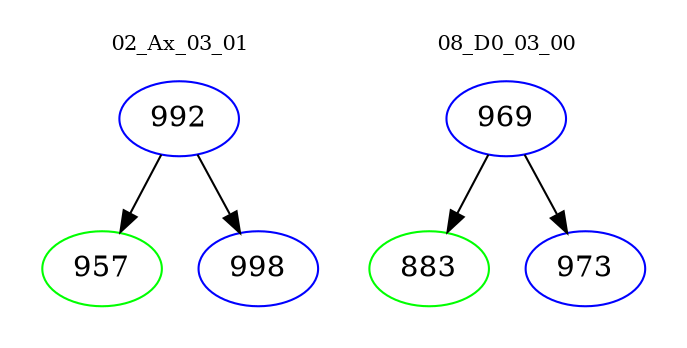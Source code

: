 digraph{
subgraph cluster_0 {
color = white
label = "02_Ax_03_01";
fontsize=10;
T0_992 [label="992", color="blue"]
T0_992 -> T0_957 [color="black"]
T0_957 [label="957", color="green"]
T0_992 -> T0_998 [color="black"]
T0_998 [label="998", color="blue"]
}
subgraph cluster_1 {
color = white
label = "08_D0_03_00";
fontsize=10;
T1_969 [label="969", color="blue"]
T1_969 -> T1_883 [color="black"]
T1_883 [label="883", color="green"]
T1_969 -> T1_973 [color="black"]
T1_973 [label="973", color="blue"]
}
}
